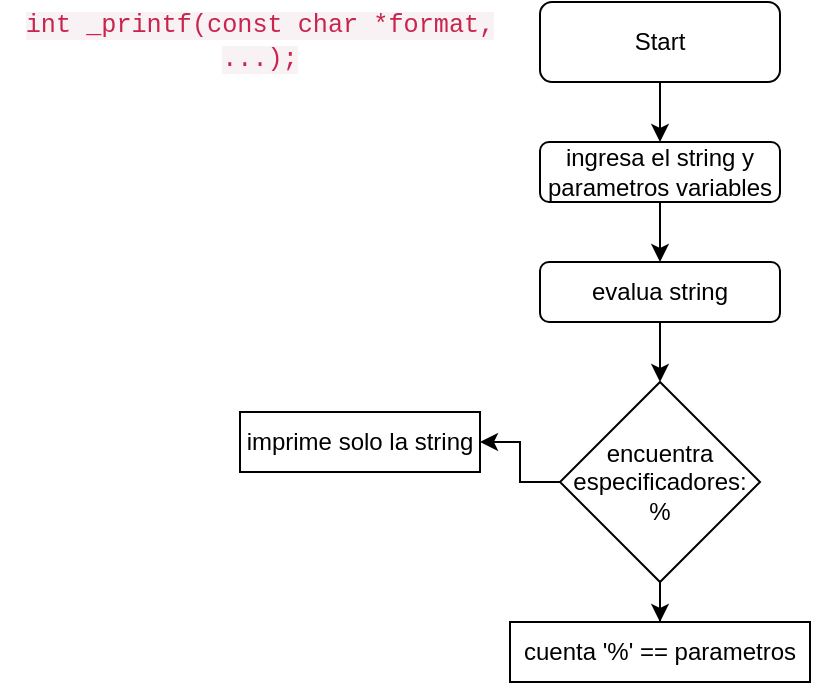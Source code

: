 <mxfile version="20.0.4" type="github">
  <diagram id="C5RBs43oDa-KdzZeNtuy" name="Page-1">
    <mxGraphModel dx="386" dy="745" grid="1" gridSize="10" guides="1" tooltips="1" connect="1" arrows="1" fold="1" page="1" pageScale="1" pageWidth="827" pageHeight="1169" math="0" shadow="0">
      <root>
        <mxCell id="WIyWlLk6GJQsqaUBKTNV-0" />
        <mxCell id="WIyWlLk6GJQsqaUBKTNV-1" parent="WIyWlLk6GJQsqaUBKTNV-0" />
        <mxCell id="JxipMmvkSBYg7e61-BKx-20" value="" style="edgeStyle=orthogonalEdgeStyle;rounded=0;orthogonalLoop=1;jettySize=auto;html=1;" parent="WIyWlLk6GJQsqaUBKTNV-1" source="WIyWlLk6GJQsqaUBKTNV-3" target="JxipMmvkSBYg7e61-BKx-14" edge="1">
          <mxGeometry relative="1" as="geometry" />
        </mxCell>
        <mxCell id="WIyWlLk6GJQsqaUBKTNV-3" value="Start" style="rounded=1;whiteSpace=wrap;html=1;fontSize=12;glass=0;strokeWidth=1;shadow=0;" parent="WIyWlLk6GJQsqaUBKTNV-1" vertex="1">
          <mxGeometry x="290" y="60" width="120" height="40" as="geometry" />
        </mxCell>
        <mxCell id="JxipMmvkSBYg7e61-BKx-0" value="&lt;span style=&quot;color: rgb(199, 37, 78); font-family: Menlo, Monaco, Consolas, &amp;quot;Courier New&amp;quot;, monospace; font-size: 12.6px; text-align: left; background-color: rgb(249, 242, 244);&quot;&gt;int _printf(const char *format, ...);&lt;/span&gt;" style="text;html=1;strokeColor=none;fillColor=none;align=center;verticalAlign=middle;whiteSpace=wrap;rounded=0;" parent="WIyWlLk6GJQsqaUBKTNV-1" vertex="1">
          <mxGeometry x="20" y="65" width="260" height="30" as="geometry" />
        </mxCell>
        <mxCell id="JxipMmvkSBYg7e61-BKx-26" value="" style="edgeStyle=orthogonalEdgeStyle;rounded=0;orthogonalLoop=1;jettySize=auto;html=1;" parent="WIyWlLk6GJQsqaUBKTNV-1" source="JxipMmvkSBYg7e61-BKx-2" target="JxipMmvkSBYg7e61-BKx-6" edge="1">
          <mxGeometry relative="1" as="geometry" />
        </mxCell>
        <mxCell id="JxipMmvkSBYg7e61-BKx-2" value="evalua string" style="rounded=1;whiteSpace=wrap;html=1;" parent="WIyWlLk6GJQsqaUBKTNV-1" vertex="1">
          <mxGeometry x="290" y="190" width="120" height="30" as="geometry" />
        </mxCell>
        <mxCell id="JxipMmvkSBYg7e61-BKx-12" value="" style="edgeStyle=orthogonalEdgeStyle;rounded=0;orthogonalLoop=1;jettySize=auto;html=1;" parent="WIyWlLk6GJQsqaUBKTNV-1" source="JxipMmvkSBYg7e61-BKx-6" target="JxipMmvkSBYg7e61-BKx-7" edge="1">
          <mxGeometry relative="1" as="geometry" />
        </mxCell>
        <mxCell id="JxipMmvkSBYg7e61-BKx-27" value="" style="edgeStyle=orthogonalEdgeStyle;rounded=0;orthogonalLoop=1;jettySize=auto;html=1;" parent="WIyWlLk6GJQsqaUBKTNV-1" source="JxipMmvkSBYg7e61-BKx-6" target="JxipMmvkSBYg7e61-BKx-13" edge="1">
          <mxGeometry relative="1" as="geometry" />
        </mxCell>
        <mxCell id="JxipMmvkSBYg7e61-BKx-6" value="encuentra especificadores: %" style="rhombus;whiteSpace=wrap;html=1;" parent="WIyWlLk6GJQsqaUBKTNV-1" vertex="1">
          <mxGeometry x="300" y="250" width="100" height="100" as="geometry" />
        </mxCell>
        <mxCell id="JxipMmvkSBYg7e61-BKx-7" value="imprime solo la string" style="rounded=0;whiteSpace=wrap;html=1;" parent="WIyWlLk6GJQsqaUBKTNV-1" vertex="1">
          <mxGeometry x="140" y="265" width="120" height="30" as="geometry" />
        </mxCell>
        <mxCell id="JxipMmvkSBYg7e61-BKx-13" value="cuenta &#39;%&#39; == parametros" style="rounded=0;whiteSpace=wrap;html=1;" parent="WIyWlLk6GJQsqaUBKTNV-1" vertex="1">
          <mxGeometry x="275" y="370" width="150" height="30" as="geometry" />
        </mxCell>
        <mxCell id="JxipMmvkSBYg7e61-BKx-25" style="edgeStyle=orthogonalEdgeStyle;rounded=0;orthogonalLoop=1;jettySize=auto;html=1;entryX=0.5;entryY=0;entryDx=0;entryDy=0;" parent="WIyWlLk6GJQsqaUBKTNV-1" source="JxipMmvkSBYg7e61-BKx-14" target="JxipMmvkSBYg7e61-BKx-2" edge="1">
          <mxGeometry relative="1" as="geometry" />
        </mxCell>
        <mxCell id="JxipMmvkSBYg7e61-BKx-14" value="ingresa el string y parametros variables" style="rounded=1;whiteSpace=wrap;html=1;" parent="WIyWlLk6GJQsqaUBKTNV-1" vertex="1">
          <mxGeometry x="290" y="130" width="120" height="30" as="geometry" />
        </mxCell>
      </root>
    </mxGraphModel>
  </diagram>
</mxfile>
